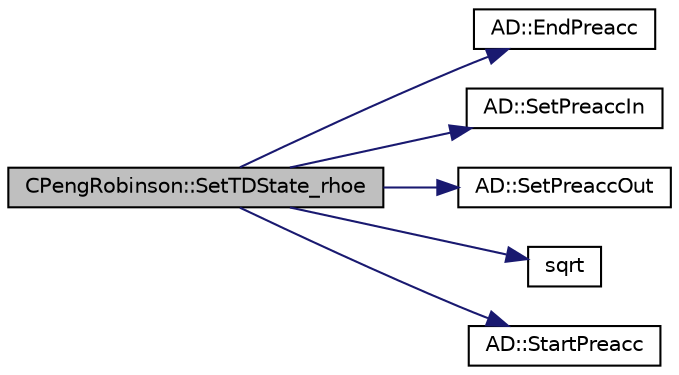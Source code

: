 digraph "CPengRobinson::SetTDState_rhoe"
{
 // LATEX_PDF_SIZE
  edge [fontname="Helvetica",fontsize="10",labelfontname="Helvetica",labelfontsize="10"];
  node [fontname="Helvetica",fontsize="10",shape=record];
  rankdir="LR";
  Node1 [label="CPengRobinson::SetTDState_rhoe",height=0.2,width=0.4,color="black", fillcolor="grey75", style="filled", fontcolor="black",tooltip="Set the Dimensionless State using Density and Internal Energy."];
  Node1 -> Node2 [color="midnightblue",fontsize="10",style="solid",fontname="Helvetica"];
  Node2 [label="AD::EndPreacc",height=0.2,width=0.4,color="black", fillcolor="white", style="filled",URL="$namespaceAD.html#a309d057a92faa60a3a760254678ec9ea",tooltip="Ends a preaccumulation section and computes the local Jacobi matrix of a code section using the varia..."];
  Node1 -> Node3 [color="midnightblue",fontsize="10",style="solid",fontname="Helvetica"];
  Node3 [label="AD::SetPreaccIn",height=0.2,width=0.4,color="black", fillcolor="white", style="filled",URL="$namespaceAD.html#aa163589c94af6ddfdbcf901ecc76ac77",tooltip="Sets the scalar inputs of a preaccumulation section."];
  Node1 -> Node4 [color="midnightblue",fontsize="10",style="solid",fontname="Helvetica"];
  Node4 [label="AD::SetPreaccOut",height=0.2,width=0.4,color="black", fillcolor="white", style="filled",URL="$namespaceAD.html#a96f26aa5f6909173e990e03b864fec33",tooltip="Sets the scalar outputs of a preaccumulation section."];
  Node1 -> Node5 [color="midnightblue",fontsize="10",style="solid",fontname="Helvetica"];
  Node5 [label="sqrt",height=0.2,width=0.4,color="black", fillcolor="white", style="filled",URL="$group__SIMD.html#ga54a1925ab40fb4249ea255072520de35",tooltip=" "];
  Node1 -> Node6 [color="midnightblue",fontsize="10",style="solid",fontname="Helvetica"];
  Node6 [label="AD::StartPreacc",height=0.2,width=0.4,color="black", fillcolor="white", style="filled",URL="$namespaceAD.html#a2a1e9c4b109fd751e84132c9495de3ff",tooltip="Starts a new preaccumulation section and sets the input variables."];
}
